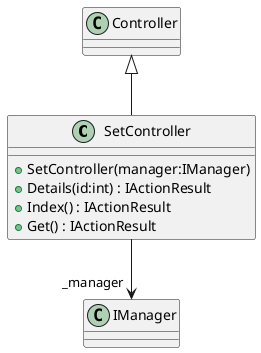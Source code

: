@startuml
class SetController {
    + SetController(manager:IManager)
    + Details(id:int) : IActionResult
    + Index() : IActionResult
    + Get() : IActionResult
}
Controller <|-- SetController
SetController --> "_manager" IManager
@enduml
